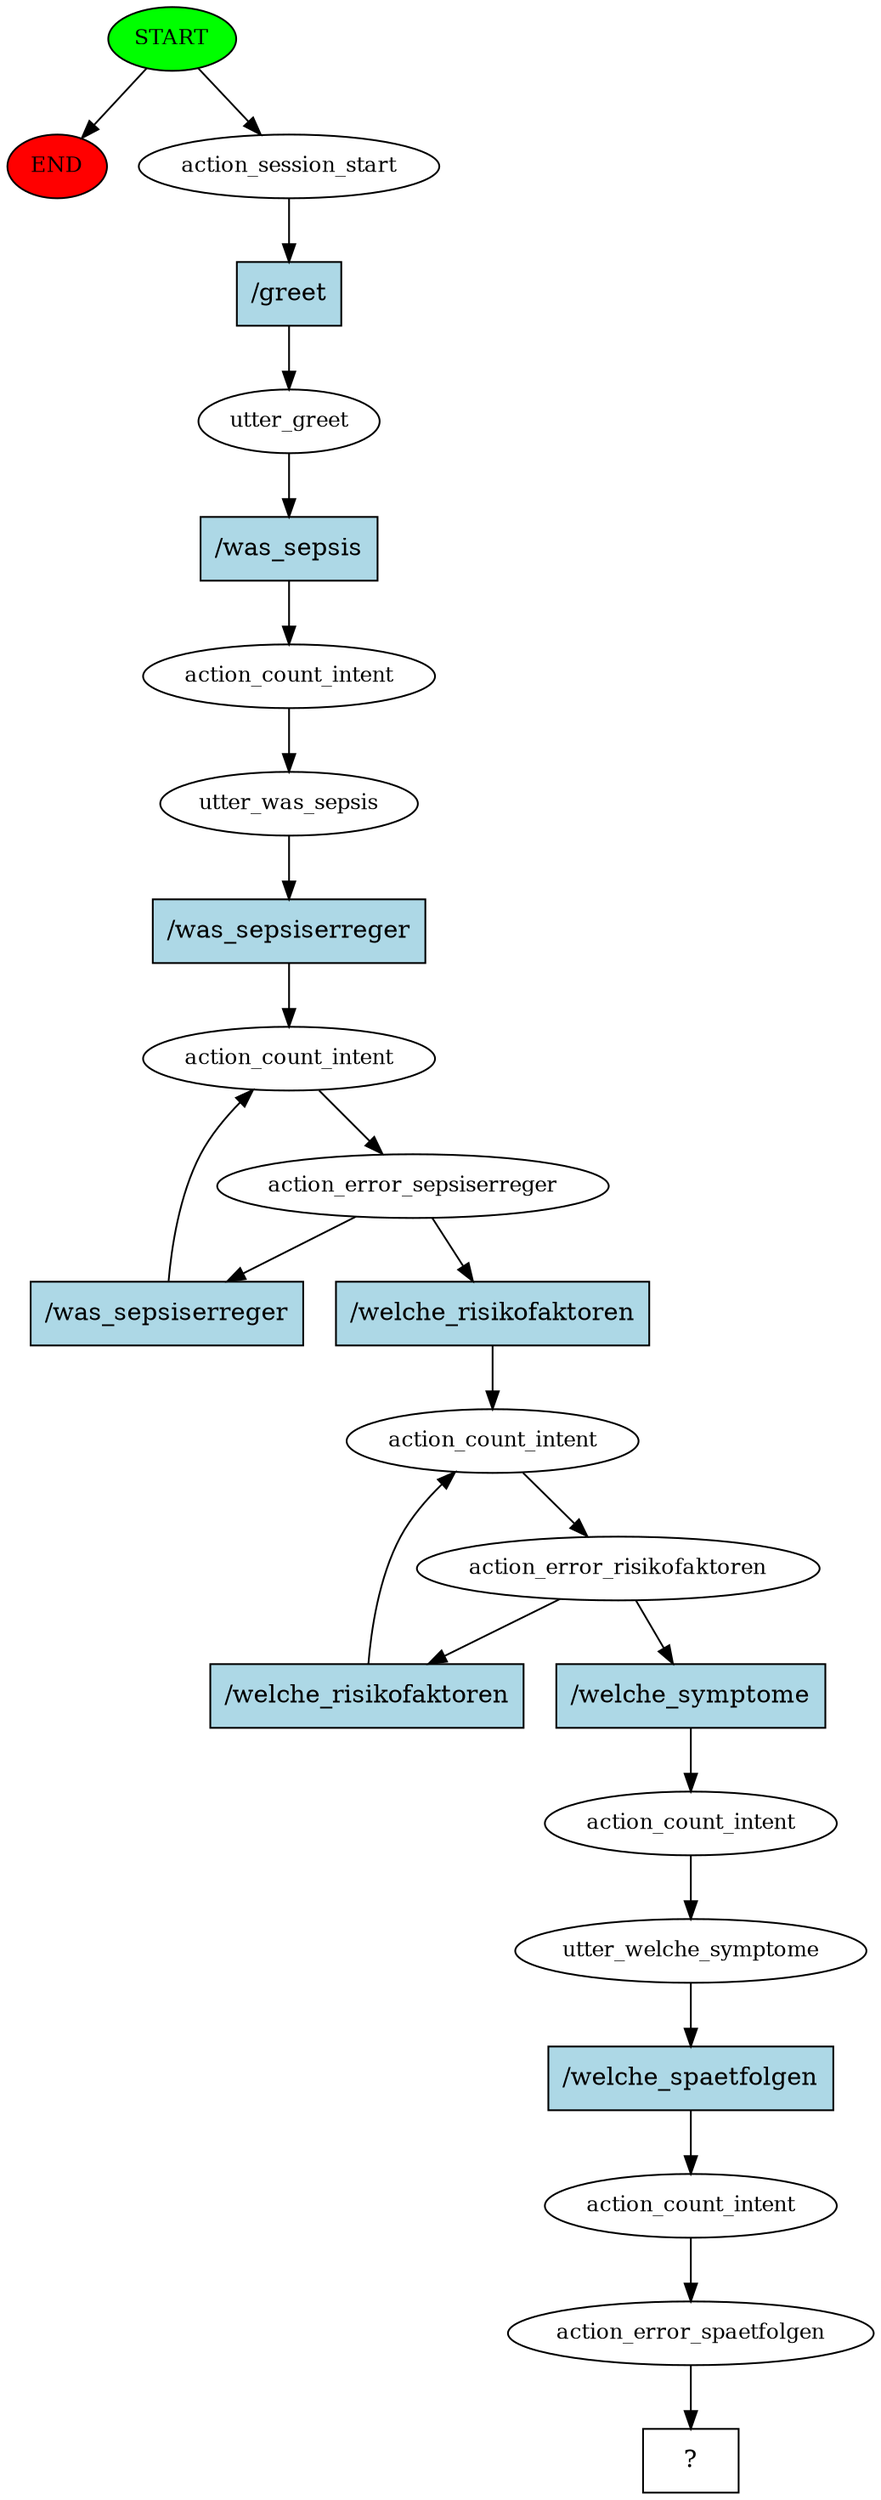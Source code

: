 digraph  {
0 [class="start active", fillcolor=green, fontsize=12, label=START, style=filled];
"-1" [class=end, fillcolor=red, fontsize=12, label=END, style=filled];
1 [class=active, fontsize=12, label=action_session_start];
2 [class=active, fontsize=12, label=utter_greet];
3 [class=active, fontsize=12, label=action_count_intent];
4 [class=active, fontsize=12, label=utter_was_sepsis];
5 [class=active, fontsize=12, label=action_count_intent];
6 [class=active, fontsize=12, label=action_error_sepsiserreger];
9 [class=active, fontsize=12, label=action_count_intent];
10 [class=active, fontsize=12, label=action_error_risikofaktoren];
13 [class=active, fontsize=12, label=action_count_intent];
14 [class=active, fontsize=12, label=utter_welche_symptome];
15 [class=active, fontsize=12, label=action_count_intent];
16 [class=active, fontsize=12, label=action_error_spaetfolgen];
17 [class="intent dashed active", label="  ?  ", shape=rect];
18 [class="intent active", fillcolor=lightblue, label="/greet", shape=rect, style=filled];
19 [class="intent active", fillcolor=lightblue, label="/was_sepsis", shape=rect, style=filled];
20 [class="intent active", fillcolor=lightblue, label="/was_sepsiserreger", shape=rect, style=filled];
21 [class="intent active", fillcolor=lightblue, label="/was_sepsiserreger", shape=rect, style=filled];
22 [class="intent active", fillcolor=lightblue, label="/welche_risikofaktoren", shape=rect, style=filled];
23 [class="intent active", fillcolor=lightblue, label="/welche_risikofaktoren", shape=rect, style=filled];
24 [class="intent active", fillcolor=lightblue, label="/welche_symptome", shape=rect, style=filled];
25 [class="intent active", fillcolor=lightblue, label="/welche_spaetfolgen", shape=rect, style=filled];
0 -> "-1"  [class="", key=NONE, label=""];
0 -> 1  [class=active, key=NONE, label=""];
1 -> 18  [class=active, key=0];
2 -> 19  [class=active, key=0];
3 -> 4  [class=active, key=NONE, label=""];
4 -> 20  [class=active, key=0];
5 -> 6  [class=active, key=NONE, label=""];
6 -> 21  [class=active, key=0];
6 -> 22  [class=active, key=0];
9 -> 10  [class=active, key=NONE, label=""];
10 -> 23  [class=active, key=0];
10 -> 24  [class=active, key=0];
13 -> 14  [class=active, key=NONE, label=""];
14 -> 25  [class=active, key=0];
15 -> 16  [class=active, key=NONE, label=""];
16 -> 17  [class=active, key=NONE, label=""];
18 -> 2  [class=active, key=0];
19 -> 3  [class=active, key=0];
20 -> 5  [class=active, key=0];
21 -> 5  [class=active, key=0];
22 -> 9  [class=active, key=0];
23 -> 9  [class=active, key=0];
24 -> 13  [class=active, key=0];
25 -> 15  [class=active, key=0];
}
